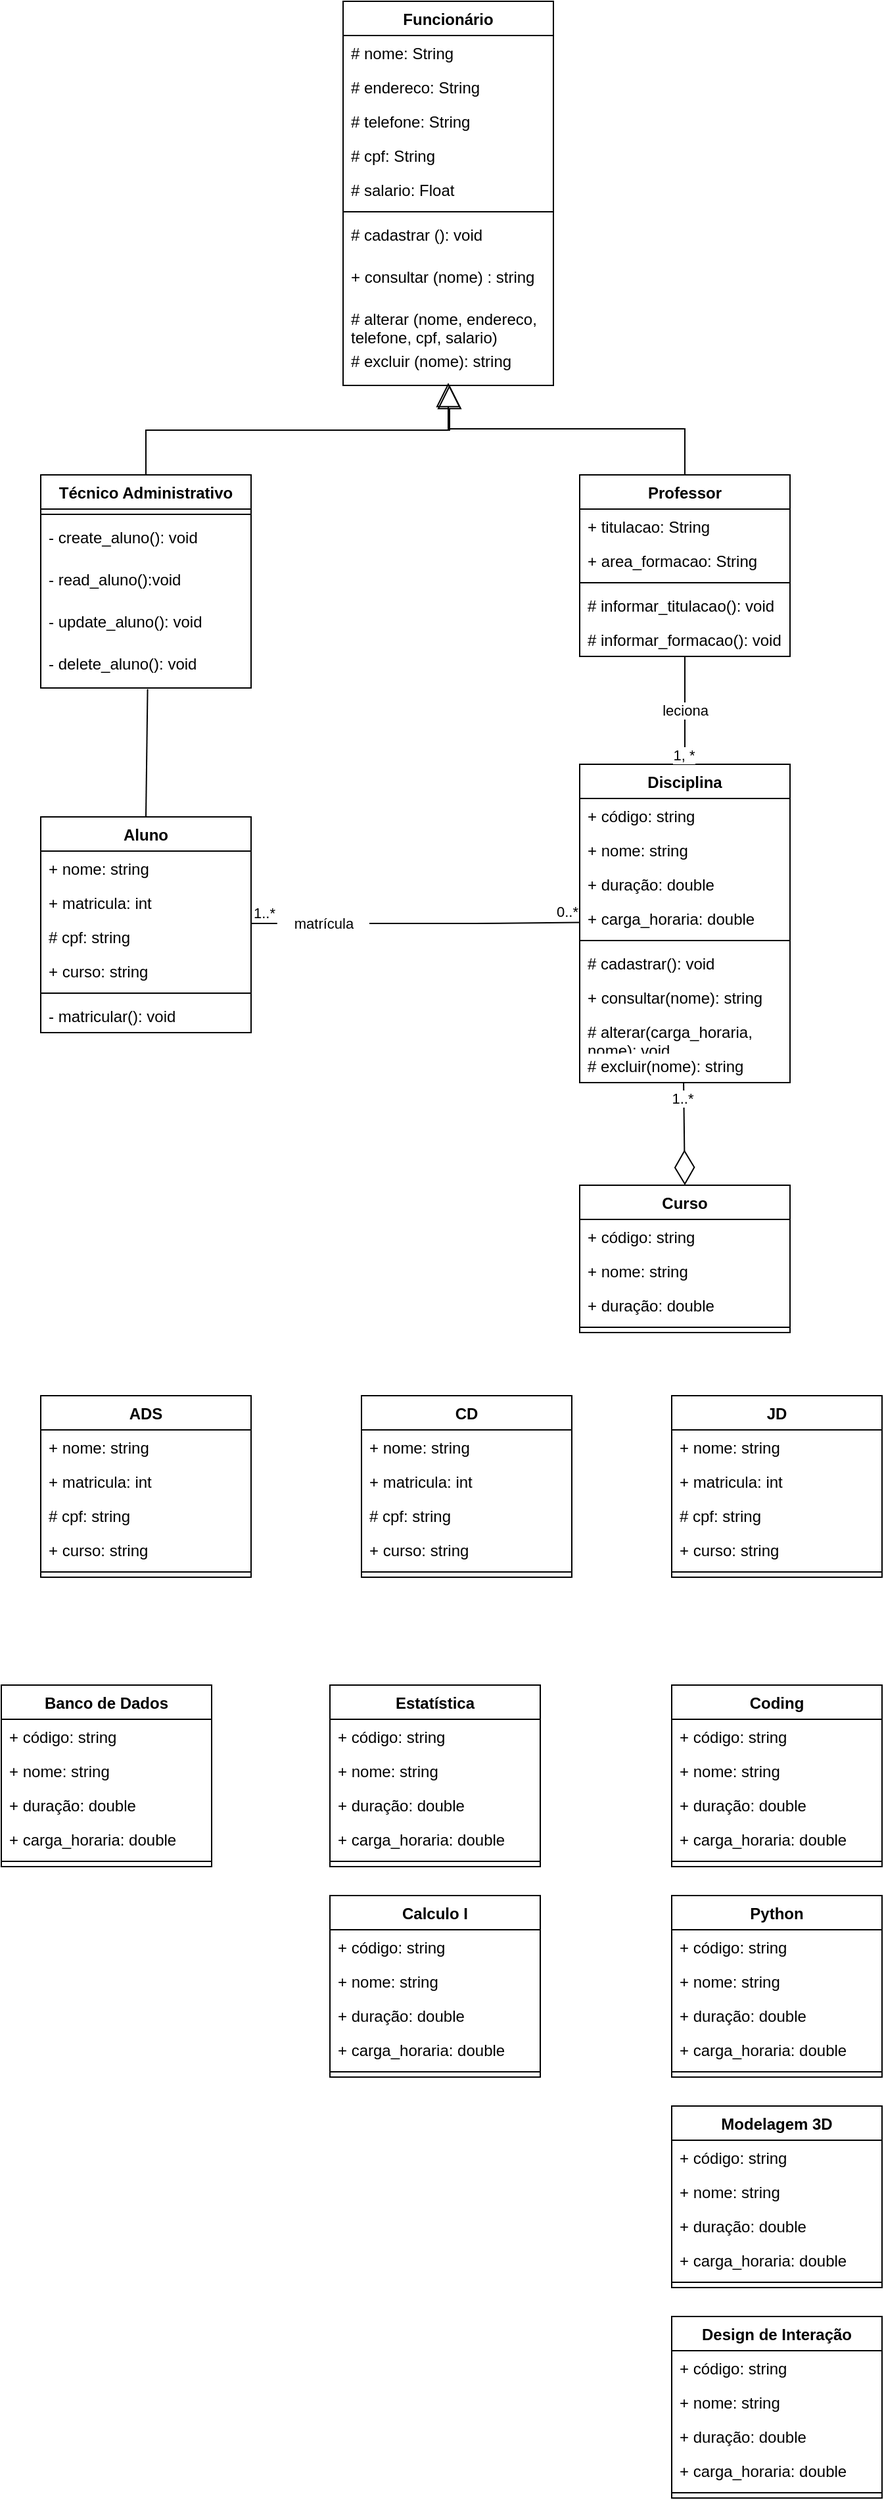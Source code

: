 <mxfile version="20.7.4" type="device"><diagram id="C5RBs43oDa-KdzZeNtuy" name="Page-1"><mxGraphModel dx="1018" dy="553" grid="1" gridSize="10" guides="1" tooltips="1" connect="1" arrows="1" fold="1" page="1" pageScale="1" pageWidth="827" pageHeight="1169" math="0" shadow="0"><root><mxCell id="WIyWlLk6GJQsqaUBKTNV-0"/><mxCell id="WIyWlLk6GJQsqaUBKTNV-1" parent="WIyWlLk6GJQsqaUBKTNV-0"/><mxCell id="USiXtIitKo1ydzeFGayd-0" value="Funcionário&#10;" style="swimlane;fontStyle=1;align=center;verticalAlign=top;childLayout=stackLayout;horizontal=1;startSize=26;horizontalStack=0;resizeParent=1;resizeParentMax=0;resizeLast=0;collapsible=1;marginBottom=0;" parent="WIyWlLk6GJQsqaUBKTNV-1" vertex="1"><mxGeometry x="320" width="160" height="292" as="geometry"><mxRectangle x="330" y="70" width="110" height="30" as="alternateBounds"/></mxGeometry></mxCell><mxCell id="USiXtIitKo1ydzeFGayd-1" value="# nome: String" style="text;strokeColor=none;fillColor=none;align=left;verticalAlign=top;spacingLeft=4;spacingRight=4;overflow=hidden;rotatable=0;points=[[0,0.5],[1,0.5]];portConstraint=eastwest;" parent="USiXtIitKo1ydzeFGayd-0" vertex="1"><mxGeometry y="26" width="160" height="26" as="geometry"/></mxCell><mxCell id="USiXtIitKo1ydzeFGayd-2" value="# endereco: String" style="text;strokeColor=none;fillColor=none;align=left;verticalAlign=top;spacingLeft=4;spacingRight=4;overflow=hidden;rotatable=0;points=[[0,0.5],[1,0.5]];portConstraint=eastwest;" parent="USiXtIitKo1ydzeFGayd-0" vertex="1"><mxGeometry y="52" width="160" height="26" as="geometry"/></mxCell><mxCell id="USiXtIitKo1ydzeFGayd-3" value="# telefone: String" style="text;strokeColor=none;fillColor=none;align=left;verticalAlign=top;spacingLeft=4;spacingRight=4;overflow=hidden;rotatable=0;points=[[0,0.5],[1,0.5]];portConstraint=eastwest;" parent="USiXtIitKo1ydzeFGayd-0" vertex="1"><mxGeometry y="78" width="160" height="26" as="geometry"/></mxCell><mxCell id="USiXtIitKo1ydzeFGayd-4" value="# cpf: String" style="text;strokeColor=none;fillColor=none;align=left;verticalAlign=top;spacingLeft=4;spacingRight=4;overflow=hidden;rotatable=0;points=[[0,0.5],[1,0.5]];portConstraint=eastwest;" parent="USiXtIitKo1ydzeFGayd-0" vertex="1"><mxGeometry y="104" width="160" height="26" as="geometry"/></mxCell><mxCell id="USiXtIitKo1ydzeFGayd-5" value="# salario: Float" style="text;strokeColor=none;fillColor=none;align=left;verticalAlign=top;spacingLeft=4;spacingRight=4;overflow=hidden;rotatable=0;points=[[0,0.5],[1,0.5]];portConstraint=eastwest;" parent="USiXtIitKo1ydzeFGayd-0" vertex="1"><mxGeometry y="130" width="160" height="26" as="geometry"/></mxCell><mxCell id="USiXtIitKo1ydzeFGayd-6" value="" style="line;strokeWidth=1;fillColor=none;align=left;verticalAlign=middle;spacingTop=-1;spacingLeft=3;spacingRight=3;rotatable=0;labelPosition=right;points=[];portConstraint=eastwest;strokeColor=inherit;" parent="USiXtIitKo1ydzeFGayd-0" vertex="1"><mxGeometry y="156" width="160" height="8" as="geometry"/></mxCell><mxCell id="USiXtIitKo1ydzeFGayd-7" value="# cadastrar (): void" style="text;strokeColor=none;fillColor=none;align=left;verticalAlign=top;spacingLeft=4;spacingRight=4;overflow=hidden;rotatable=0;points=[[0,0.5],[1,0.5]];portConstraint=eastwest;" parent="USiXtIitKo1ydzeFGayd-0" vertex="1"><mxGeometry y="164" width="160" height="32" as="geometry"/></mxCell><mxCell id="MKlyk7NX3FUbt7fqFQiV-0" value="+ consultar (nome) : string" style="text;strokeColor=none;fillColor=none;align=left;verticalAlign=top;spacingLeft=4;spacingRight=4;overflow=hidden;rotatable=0;points=[[0,0.5],[1,0.5]];portConstraint=eastwest;" vertex="1" parent="USiXtIitKo1ydzeFGayd-0"><mxGeometry y="196" width="160" height="32" as="geometry"/></mxCell><mxCell id="MKlyk7NX3FUbt7fqFQiV-1" value="# alterar (nome, endereco, &#10;telefone, cpf, salario)" style="text;strokeColor=none;fillColor=none;align=left;verticalAlign=top;spacingLeft=4;spacingRight=4;overflow=hidden;rotatable=0;points=[[0,0.5],[1,0.5]];portConstraint=eastwest;" vertex="1" parent="USiXtIitKo1ydzeFGayd-0"><mxGeometry y="228" width="160" height="32" as="geometry"/></mxCell><mxCell id="USiXtIitKo1ydzeFGayd-8" value="# excluir (nome): string" style="text;strokeColor=none;fillColor=none;align=left;verticalAlign=top;spacingLeft=4;spacingRight=4;overflow=hidden;rotatable=0;points=[[0,0.5],[1,0.5]];portConstraint=eastwest;" parent="USiXtIitKo1ydzeFGayd-0" vertex="1"><mxGeometry y="260" width="160" height="32" as="geometry"/></mxCell><mxCell id="USiXtIitKo1ydzeFGayd-15" value="Curso" style="swimlane;fontStyle=1;align=center;verticalAlign=top;childLayout=stackLayout;horizontal=1;startSize=26;horizontalStack=0;resizeParent=1;resizeParentMax=0;resizeLast=0;collapsible=1;marginBottom=0;" parent="WIyWlLk6GJQsqaUBKTNV-1" vertex="1"><mxGeometry x="500" y="900" width="160" height="112" as="geometry"/></mxCell><mxCell id="USiXtIitKo1ydzeFGayd-16" value="+ código: string" style="text;strokeColor=none;fillColor=none;align=left;verticalAlign=top;spacingLeft=4;spacingRight=4;overflow=hidden;rotatable=0;points=[[0,0.5],[1,0.5]];portConstraint=eastwest;" parent="USiXtIitKo1ydzeFGayd-15" vertex="1"><mxGeometry y="26" width="160" height="26" as="geometry"/></mxCell><mxCell id="USiXtIitKo1ydzeFGayd-17" value="+ nome: string" style="text;strokeColor=none;fillColor=none;align=left;verticalAlign=top;spacingLeft=4;spacingRight=4;overflow=hidden;rotatable=0;points=[[0,0.5],[1,0.5]];portConstraint=eastwest;" parent="USiXtIitKo1ydzeFGayd-15" vertex="1"><mxGeometry y="52" width="160" height="26" as="geometry"/></mxCell><mxCell id="USiXtIitKo1ydzeFGayd-18" value="+ duração: double" style="text;strokeColor=none;fillColor=none;align=left;verticalAlign=top;spacingLeft=4;spacingRight=4;overflow=hidden;rotatable=0;points=[[0,0.5],[1,0.5]];portConstraint=eastwest;" parent="USiXtIitKo1ydzeFGayd-15" vertex="1"><mxGeometry y="78" width="160" height="26" as="geometry"/></mxCell><mxCell id="USiXtIitKo1ydzeFGayd-19" value="" style="line;strokeWidth=1;fillColor=none;align=left;verticalAlign=middle;spacingTop=-1;spacingLeft=3;spacingRight=3;rotatable=0;labelPosition=right;points=[];portConstraint=eastwest;strokeColor=inherit;" parent="USiXtIitKo1ydzeFGayd-15" vertex="1"><mxGeometry y="104" width="160" height="8" as="geometry"/></mxCell><mxCell id="USiXtIitKo1ydzeFGayd-20" value="Disciplina" style="swimlane;fontStyle=1;align=center;verticalAlign=top;childLayout=stackLayout;horizontal=1;startSize=26;horizontalStack=0;resizeParent=1;resizeParentMax=0;resizeLast=0;collapsible=1;marginBottom=0;" parent="WIyWlLk6GJQsqaUBKTNV-1" vertex="1"><mxGeometry x="500" y="580" width="160" height="242" as="geometry"/></mxCell><mxCell id="USiXtIitKo1ydzeFGayd-21" value="+ código: string" style="text;strokeColor=none;fillColor=none;align=left;verticalAlign=top;spacingLeft=4;spacingRight=4;overflow=hidden;rotatable=0;points=[[0,0.5],[1,0.5]];portConstraint=eastwest;" parent="USiXtIitKo1ydzeFGayd-20" vertex="1"><mxGeometry y="26" width="160" height="26" as="geometry"/></mxCell><mxCell id="USiXtIitKo1ydzeFGayd-22" value="+ nome: string" style="text;strokeColor=none;fillColor=none;align=left;verticalAlign=top;spacingLeft=4;spacingRight=4;overflow=hidden;rotatable=0;points=[[0,0.5],[1,0.5]];portConstraint=eastwest;" parent="USiXtIitKo1ydzeFGayd-20" vertex="1"><mxGeometry y="52" width="160" height="26" as="geometry"/></mxCell><mxCell id="USiXtIitKo1ydzeFGayd-23" value="+ duração: double" style="text;strokeColor=none;fillColor=none;align=left;verticalAlign=top;spacingLeft=4;spacingRight=4;overflow=hidden;rotatable=0;points=[[0,0.5],[1,0.5]];portConstraint=eastwest;" parent="USiXtIitKo1ydzeFGayd-20" vertex="1"><mxGeometry y="78" width="160" height="26" as="geometry"/></mxCell><mxCell id="USiXtIitKo1ydzeFGayd-24" value="+ carga_horaria: double" style="text;strokeColor=none;fillColor=none;align=left;verticalAlign=top;spacingLeft=4;spacingRight=4;overflow=hidden;rotatable=0;points=[[0,0.5],[1,0.5]];portConstraint=eastwest;" parent="USiXtIitKo1ydzeFGayd-20" vertex="1"><mxGeometry y="104" width="160" height="26" as="geometry"/></mxCell><mxCell id="USiXtIitKo1ydzeFGayd-25" value="" style="line;strokeWidth=1;fillColor=none;align=left;verticalAlign=middle;spacingTop=-1;spacingLeft=3;spacingRight=3;rotatable=0;labelPosition=right;points=[];portConstraint=eastwest;strokeColor=inherit;" parent="USiXtIitKo1ydzeFGayd-20" vertex="1"><mxGeometry y="130" width="160" height="8" as="geometry"/></mxCell><mxCell id="MKlyk7NX3FUbt7fqFQiV-5" value="# cadastrar(): void" style="text;strokeColor=none;fillColor=none;align=left;verticalAlign=top;spacingLeft=4;spacingRight=4;overflow=hidden;rotatable=0;points=[[0,0.5],[1,0.5]];portConstraint=eastwest;" vertex="1" parent="USiXtIitKo1ydzeFGayd-20"><mxGeometry y="138" width="160" height="26" as="geometry"/></mxCell><mxCell id="MKlyk7NX3FUbt7fqFQiV-6" value="+ consultar(nome): string" style="text;strokeColor=none;fillColor=none;align=left;verticalAlign=top;spacingLeft=4;spacingRight=4;overflow=hidden;rotatable=0;points=[[0,0.5],[1,0.5]];portConstraint=eastwest;" vertex="1" parent="USiXtIitKo1ydzeFGayd-20"><mxGeometry y="164" width="160" height="26" as="geometry"/></mxCell><mxCell id="MKlyk7NX3FUbt7fqFQiV-7" value="# alterar(carga_horaria, &#10;nome): void" style="text;strokeColor=none;fillColor=none;align=left;verticalAlign=top;spacingLeft=4;spacingRight=4;overflow=hidden;rotatable=0;points=[[0,0.5],[1,0.5]];portConstraint=eastwest;" vertex="1" parent="USiXtIitKo1ydzeFGayd-20"><mxGeometry y="190" width="160" height="26" as="geometry"/></mxCell><mxCell id="MKlyk7NX3FUbt7fqFQiV-4" value="# excluir(nome): string" style="text;strokeColor=none;fillColor=none;align=left;verticalAlign=top;spacingLeft=4;spacingRight=4;overflow=hidden;rotatable=0;points=[[0,0.5],[1,0.5]];portConstraint=eastwest;" vertex="1" parent="USiXtIitKo1ydzeFGayd-20"><mxGeometry y="216" width="160" height="26" as="geometry"/></mxCell><mxCell id="yz4Mkfd7ysu8Cjmk4n05-49" value="leciona" style="edgeStyle=orthogonalEdgeStyle;rounded=0;orthogonalLoop=1;jettySize=auto;html=1;startArrow=none;startFill=0;endArrow=none;endFill=0;" parent="WIyWlLk6GJQsqaUBKTNV-1" source="USiXtIitKo1ydzeFGayd-28" target="USiXtIitKo1ydzeFGayd-20" edge="1"><mxGeometry relative="1" as="geometry"/></mxCell><mxCell id="yz4Mkfd7ysu8Cjmk4n05-51" value="1, *" style="edgeLabel;html=1;align=center;verticalAlign=middle;resizable=0;points=[];" parent="yz4Mkfd7ysu8Cjmk4n05-49" vertex="1" connectable="0"><mxGeometry x="0.833" y="-1" relative="1" as="geometry"><mxPoint as="offset"/></mxGeometry></mxCell><mxCell id="USiXtIitKo1ydzeFGayd-28" value="Professor&#10;" style="swimlane;fontStyle=1;align=center;verticalAlign=top;childLayout=stackLayout;horizontal=1;startSize=26;horizontalStack=0;resizeParent=1;resizeParentMax=0;resizeLast=0;collapsible=1;marginBottom=0;" parent="WIyWlLk6GJQsqaUBKTNV-1" vertex="1"><mxGeometry x="500" y="360" width="160" height="138" as="geometry"><mxRectangle x="190" y="340" width="100" height="30" as="alternateBounds"/></mxGeometry></mxCell><mxCell id="USiXtIitKo1ydzeFGayd-29" value="+ titulacao: String" style="text;strokeColor=none;fillColor=none;align=left;verticalAlign=top;spacingLeft=4;spacingRight=4;overflow=hidden;rotatable=0;points=[[0,0.5],[1,0.5]];portConstraint=eastwest;" parent="USiXtIitKo1ydzeFGayd-28" vertex="1"><mxGeometry y="26" width="160" height="26" as="geometry"/></mxCell><mxCell id="USiXtIitKo1ydzeFGayd-30" value="+ area_formacao: String" style="text;strokeColor=none;fillColor=none;align=left;verticalAlign=top;spacingLeft=4;spacingRight=4;overflow=hidden;rotatable=0;points=[[0,0.5],[1,0.5]];portConstraint=eastwest;" parent="USiXtIitKo1ydzeFGayd-28" vertex="1"><mxGeometry y="52" width="160" height="26" as="geometry"/></mxCell><mxCell id="USiXtIitKo1ydzeFGayd-31" value="" style="line;strokeWidth=1;fillColor=none;align=left;verticalAlign=middle;spacingTop=-1;spacingLeft=3;spacingRight=3;rotatable=0;labelPosition=right;points=[];portConstraint=eastwest;strokeColor=inherit;" parent="USiXtIitKo1ydzeFGayd-28" vertex="1"><mxGeometry y="78" width="160" height="8" as="geometry"/></mxCell><mxCell id="USiXtIitKo1ydzeFGayd-32" value="# informar_titulacao(): void" style="text;strokeColor=none;fillColor=none;align=left;verticalAlign=top;spacingLeft=4;spacingRight=4;overflow=hidden;rotatable=0;points=[[0,0.5],[1,0.5]];portConstraint=eastwest;" parent="USiXtIitKo1ydzeFGayd-28" vertex="1"><mxGeometry y="86" width="160" height="26" as="geometry"/></mxCell><mxCell id="USiXtIitKo1ydzeFGayd-33" value="# informar_formacao(): void" style="text;strokeColor=none;fillColor=none;align=left;verticalAlign=top;spacingLeft=4;spacingRight=4;overflow=hidden;rotatable=0;points=[[0,0.5],[1,0.5]];portConstraint=eastwest;" parent="USiXtIitKo1ydzeFGayd-28" vertex="1"><mxGeometry y="112" width="160" height="26" as="geometry"/></mxCell><mxCell id="USiXtIitKo1ydzeFGayd-34" value="Técnico Administrativo" style="swimlane;fontStyle=1;align=center;verticalAlign=top;childLayout=stackLayout;horizontal=1;startSize=26;horizontalStack=0;resizeParent=1;resizeParentMax=0;resizeLast=0;collapsible=1;marginBottom=0;" parent="WIyWlLk6GJQsqaUBKTNV-1" vertex="1"><mxGeometry x="90" y="360" width="160" height="162" as="geometry"><mxRectangle x="470" y="340" width="170" height="30" as="alternateBounds"/></mxGeometry></mxCell><mxCell id="USiXtIitKo1ydzeFGayd-35" value="" style="line;strokeWidth=1;fillColor=none;align=left;verticalAlign=middle;spacingTop=-1;spacingLeft=3;spacingRight=3;rotatable=0;labelPosition=right;points=[];portConstraint=eastwest;strokeColor=inherit;" parent="USiXtIitKo1ydzeFGayd-34" vertex="1"><mxGeometry y="26" width="160" height="8" as="geometry"/></mxCell><mxCell id="USiXtIitKo1ydzeFGayd-36" value="- create_aluno(): void" style="text;strokeColor=none;fillColor=none;align=left;verticalAlign=top;spacingLeft=4;spacingRight=4;overflow=hidden;rotatable=0;points=[[0,0.5],[1,0.5]];portConstraint=eastwest;" parent="USiXtIitKo1ydzeFGayd-34" vertex="1"><mxGeometry y="34" width="160" height="32" as="geometry"/></mxCell><mxCell id="MKlyk7NX3FUbt7fqFQiV-2" value="- read_aluno():void" style="text;strokeColor=none;fillColor=none;align=left;verticalAlign=top;spacingLeft=4;spacingRight=4;overflow=hidden;rotatable=0;points=[[0,0.5],[1,0.5]];portConstraint=eastwest;" vertex="1" parent="USiXtIitKo1ydzeFGayd-34"><mxGeometry y="66" width="160" height="32" as="geometry"/></mxCell><mxCell id="MKlyk7NX3FUbt7fqFQiV-3" value="- update_aluno(): void" style="text;strokeColor=none;fillColor=none;align=left;verticalAlign=top;spacingLeft=4;spacingRight=4;overflow=hidden;rotatable=0;points=[[0,0.5],[1,0.5]];portConstraint=eastwest;" vertex="1" parent="USiXtIitKo1ydzeFGayd-34"><mxGeometry y="98" width="160" height="32" as="geometry"/></mxCell><mxCell id="USiXtIitKo1ydzeFGayd-37" value="- delete_aluno(): void" style="text;strokeColor=none;fillColor=none;align=left;verticalAlign=top;spacingLeft=4;spacingRight=4;overflow=hidden;rotatable=0;points=[[0,0.5],[1,0.5]];portConstraint=eastwest;" parent="USiXtIitKo1ydzeFGayd-34" vertex="1"><mxGeometry y="130" width="160" height="32" as="geometry"/></mxCell><mxCell id="yz4Mkfd7ysu8Cjmk4n05-7" value="Aluno" style="swimlane;fontStyle=1;align=center;verticalAlign=top;childLayout=stackLayout;horizontal=1;startSize=26;horizontalStack=0;resizeParent=1;resizeParentMax=0;resizeLast=0;collapsible=1;marginBottom=0;" parent="WIyWlLk6GJQsqaUBKTNV-1" vertex="1"><mxGeometry x="90" y="620" width="160" height="164" as="geometry"/></mxCell><mxCell id="yz4Mkfd7ysu8Cjmk4n05-8" value="+ nome: string" style="text;strokeColor=none;fillColor=none;align=left;verticalAlign=top;spacingLeft=4;spacingRight=4;overflow=hidden;rotatable=0;points=[[0,0.5],[1,0.5]];portConstraint=eastwest;" parent="yz4Mkfd7ysu8Cjmk4n05-7" vertex="1"><mxGeometry y="26" width="160" height="26" as="geometry"/></mxCell><mxCell id="yz4Mkfd7ysu8Cjmk4n05-10" value="+ matricula: int " style="text;strokeColor=none;fillColor=none;align=left;verticalAlign=top;spacingLeft=4;spacingRight=4;overflow=hidden;rotatable=0;points=[[0,0.5],[1,0.5]];portConstraint=eastwest;" parent="yz4Mkfd7ysu8Cjmk4n05-7" vertex="1"><mxGeometry y="52" width="160" height="26" as="geometry"/></mxCell><mxCell id="yz4Mkfd7ysu8Cjmk4n05-12" value="# cpf: string" style="text;strokeColor=none;fillColor=none;align=left;verticalAlign=top;spacingLeft=4;spacingRight=4;overflow=hidden;rotatable=0;points=[[0,0.5],[1,0.5]];portConstraint=eastwest;" parent="yz4Mkfd7ysu8Cjmk4n05-7" vertex="1"><mxGeometry y="78" width="160" height="26" as="geometry"/></mxCell><mxCell id="yz4Mkfd7ysu8Cjmk4n05-13" value="+ curso: string" style="text;strokeColor=none;fillColor=none;align=left;verticalAlign=top;spacingLeft=4;spacingRight=4;overflow=hidden;rotatable=0;points=[[0,0.5],[1,0.5]];portConstraint=eastwest;" parent="yz4Mkfd7ysu8Cjmk4n05-7" vertex="1"><mxGeometry y="104" width="160" height="26" as="geometry"/></mxCell><mxCell id="yz4Mkfd7ysu8Cjmk4n05-11" value="" style="line;strokeWidth=1;fillColor=none;align=left;verticalAlign=middle;spacingTop=-1;spacingLeft=3;spacingRight=3;rotatable=0;labelPosition=right;points=[];portConstraint=eastwest;strokeColor=inherit;" parent="yz4Mkfd7ysu8Cjmk4n05-7" vertex="1"><mxGeometry y="130" width="160" height="8" as="geometry"/></mxCell><mxCell id="MKlyk7NX3FUbt7fqFQiV-8" value="- matricular(): void" style="text;strokeColor=none;fillColor=none;align=left;verticalAlign=top;spacingLeft=4;spacingRight=4;overflow=hidden;rotatable=0;points=[[0,0.5],[1,0.5]];portConstraint=eastwest;" vertex="1" parent="yz4Mkfd7ysu8Cjmk4n05-7"><mxGeometry y="138" width="160" height="26" as="geometry"/></mxCell><mxCell id="WkrBJlCUs-02MHL4dQuY-0" value="ADS" style="swimlane;fontStyle=1;align=center;verticalAlign=top;childLayout=stackLayout;horizontal=1;startSize=26;horizontalStack=0;resizeParent=1;resizeParentMax=0;resizeLast=0;collapsible=1;marginBottom=0;" parent="WIyWlLk6GJQsqaUBKTNV-1" vertex="1"><mxGeometry x="90" y="1060" width="160" height="138" as="geometry"/></mxCell><mxCell id="WkrBJlCUs-02MHL4dQuY-1" value="+ nome: string" style="text;strokeColor=none;fillColor=none;align=left;verticalAlign=top;spacingLeft=4;spacingRight=4;overflow=hidden;rotatable=0;points=[[0,0.5],[1,0.5]];portConstraint=eastwest;" parent="WkrBJlCUs-02MHL4dQuY-0" vertex="1"><mxGeometry y="26" width="160" height="26" as="geometry"/></mxCell><mxCell id="WkrBJlCUs-02MHL4dQuY-2" value="+ matricula: int " style="text;strokeColor=none;fillColor=none;align=left;verticalAlign=top;spacingLeft=4;spacingRight=4;overflow=hidden;rotatable=0;points=[[0,0.5],[1,0.5]];portConstraint=eastwest;" parent="WkrBJlCUs-02MHL4dQuY-0" vertex="1"><mxGeometry y="52" width="160" height="26" as="geometry"/></mxCell><mxCell id="WkrBJlCUs-02MHL4dQuY-3" value="# cpf: string" style="text;strokeColor=none;fillColor=none;align=left;verticalAlign=top;spacingLeft=4;spacingRight=4;overflow=hidden;rotatable=0;points=[[0,0.5],[1,0.5]];portConstraint=eastwest;" parent="WkrBJlCUs-02MHL4dQuY-0" vertex="1"><mxGeometry y="78" width="160" height="26" as="geometry"/></mxCell><mxCell id="WkrBJlCUs-02MHL4dQuY-4" value="+ curso: string" style="text;strokeColor=none;fillColor=none;align=left;verticalAlign=top;spacingLeft=4;spacingRight=4;overflow=hidden;rotatable=0;points=[[0,0.5],[1,0.5]];portConstraint=eastwest;" parent="WkrBJlCUs-02MHL4dQuY-0" vertex="1"><mxGeometry y="104" width="160" height="26" as="geometry"/></mxCell><mxCell id="WkrBJlCUs-02MHL4dQuY-5" value="" style="line;strokeWidth=1;fillColor=none;align=left;verticalAlign=middle;spacingTop=-1;spacingLeft=3;spacingRight=3;rotatable=0;labelPosition=right;points=[];portConstraint=eastwest;strokeColor=inherit;" parent="WkrBJlCUs-02MHL4dQuY-0" vertex="1"><mxGeometry y="130" width="160" height="8" as="geometry"/></mxCell><mxCell id="WkrBJlCUs-02MHL4dQuY-6" value="CD" style="swimlane;fontStyle=1;align=center;verticalAlign=top;childLayout=stackLayout;horizontal=1;startSize=26;horizontalStack=0;resizeParent=1;resizeParentMax=0;resizeLast=0;collapsible=1;marginBottom=0;" parent="WIyWlLk6GJQsqaUBKTNV-1" vertex="1"><mxGeometry x="334" y="1060" width="160" height="138" as="geometry"/></mxCell><mxCell id="WkrBJlCUs-02MHL4dQuY-7" value="+ nome: string" style="text;strokeColor=none;fillColor=none;align=left;verticalAlign=top;spacingLeft=4;spacingRight=4;overflow=hidden;rotatable=0;points=[[0,0.5],[1,0.5]];portConstraint=eastwest;" parent="WkrBJlCUs-02MHL4dQuY-6" vertex="1"><mxGeometry y="26" width="160" height="26" as="geometry"/></mxCell><mxCell id="WkrBJlCUs-02MHL4dQuY-8" value="+ matricula: int " style="text;strokeColor=none;fillColor=none;align=left;verticalAlign=top;spacingLeft=4;spacingRight=4;overflow=hidden;rotatable=0;points=[[0,0.5],[1,0.5]];portConstraint=eastwest;" parent="WkrBJlCUs-02MHL4dQuY-6" vertex="1"><mxGeometry y="52" width="160" height="26" as="geometry"/></mxCell><mxCell id="WkrBJlCUs-02MHL4dQuY-9" value="# cpf: string" style="text;strokeColor=none;fillColor=none;align=left;verticalAlign=top;spacingLeft=4;spacingRight=4;overflow=hidden;rotatable=0;points=[[0,0.5],[1,0.5]];portConstraint=eastwest;" parent="WkrBJlCUs-02MHL4dQuY-6" vertex="1"><mxGeometry y="78" width="160" height="26" as="geometry"/></mxCell><mxCell id="WkrBJlCUs-02MHL4dQuY-10" value="+ curso: string" style="text;strokeColor=none;fillColor=none;align=left;verticalAlign=top;spacingLeft=4;spacingRight=4;overflow=hidden;rotatable=0;points=[[0,0.5],[1,0.5]];portConstraint=eastwest;" parent="WkrBJlCUs-02MHL4dQuY-6" vertex="1"><mxGeometry y="104" width="160" height="26" as="geometry"/></mxCell><mxCell id="WkrBJlCUs-02MHL4dQuY-11" value="" style="line;strokeWidth=1;fillColor=none;align=left;verticalAlign=middle;spacingTop=-1;spacingLeft=3;spacingRight=3;rotatable=0;labelPosition=right;points=[];portConstraint=eastwest;strokeColor=inherit;" parent="WkrBJlCUs-02MHL4dQuY-6" vertex="1"><mxGeometry y="130" width="160" height="8" as="geometry"/></mxCell><mxCell id="WkrBJlCUs-02MHL4dQuY-12" value="JD" style="swimlane;fontStyle=1;align=center;verticalAlign=top;childLayout=stackLayout;horizontal=1;startSize=26;horizontalStack=0;resizeParent=1;resizeParentMax=0;resizeLast=0;collapsible=1;marginBottom=0;" parent="WIyWlLk6GJQsqaUBKTNV-1" vertex="1"><mxGeometry x="570" y="1060" width="160" height="138" as="geometry"/></mxCell><mxCell id="WkrBJlCUs-02MHL4dQuY-13" value="+ nome: string" style="text;strokeColor=none;fillColor=none;align=left;verticalAlign=top;spacingLeft=4;spacingRight=4;overflow=hidden;rotatable=0;points=[[0,0.5],[1,0.5]];portConstraint=eastwest;" parent="WkrBJlCUs-02MHL4dQuY-12" vertex="1"><mxGeometry y="26" width="160" height="26" as="geometry"/></mxCell><mxCell id="WkrBJlCUs-02MHL4dQuY-14" value="+ matricula: int " style="text;strokeColor=none;fillColor=none;align=left;verticalAlign=top;spacingLeft=4;spacingRight=4;overflow=hidden;rotatable=0;points=[[0,0.5],[1,0.5]];portConstraint=eastwest;" parent="WkrBJlCUs-02MHL4dQuY-12" vertex="1"><mxGeometry y="52" width="160" height="26" as="geometry"/></mxCell><mxCell id="WkrBJlCUs-02MHL4dQuY-15" value="# cpf: string" style="text;strokeColor=none;fillColor=none;align=left;verticalAlign=top;spacingLeft=4;spacingRight=4;overflow=hidden;rotatable=0;points=[[0,0.5],[1,0.5]];portConstraint=eastwest;" parent="WkrBJlCUs-02MHL4dQuY-12" vertex="1"><mxGeometry y="78" width="160" height="26" as="geometry"/></mxCell><mxCell id="WkrBJlCUs-02MHL4dQuY-16" value="+ curso: string" style="text;strokeColor=none;fillColor=none;align=left;verticalAlign=top;spacingLeft=4;spacingRight=4;overflow=hidden;rotatable=0;points=[[0,0.5],[1,0.5]];portConstraint=eastwest;" parent="WkrBJlCUs-02MHL4dQuY-12" vertex="1"><mxGeometry y="104" width="160" height="26" as="geometry"/></mxCell><mxCell id="WkrBJlCUs-02MHL4dQuY-17" value="" style="line;strokeWidth=1;fillColor=none;align=left;verticalAlign=middle;spacingTop=-1;spacingLeft=3;spacingRight=3;rotatable=0;labelPosition=right;points=[];portConstraint=eastwest;strokeColor=inherit;" parent="WkrBJlCUs-02MHL4dQuY-12" vertex="1"><mxGeometry y="130" width="160" height="8" as="geometry"/></mxCell><mxCell id="WkrBJlCUs-02MHL4dQuY-18" value="Banco de Dados&#10;" style="swimlane;fontStyle=1;align=center;verticalAlign=top;childLayout=stackLayout;horizontal=1;startSize=26;horizontalStack=0;resizeParent=1;resizeParentMax=0;resizeLast=0;collapsible=1;marginBottom=0;" parent="WIyWlLk6GJQsqaUBKTNV-1" vertex="1"><mxGeometry x="60" y="1280" width="160" height="138" as="geometry"/></mxCell><mxCell id="WkrBJlCUs-02MHL4dQuY-19" value="+ código: string" style="text;strokeColor=none;fillColor=none;align=left;verticalAlign=top;spacingLeft=4;spacingRight=4;overflow=hidden;rotatable=0;points=[[0,0.5],[1,0.5]];portConstraint=eastwest;" parent="WkrBJlCUs-02MHL4dQuY-18" vertex="1"><mxGeometry y="26" width="160" height="26" as="geometry"/></mxCell><mxCell id="WkrBJlCUs-02MHL4dQuY-20" value="+ nome: string" style="text;strokeColor=none;fillColor=none;align=left;verticalAlign=top;spacingLeft=4;spacingRight=4;overflow=hidden;rotatable=0;points=[[0,0.5],[1,0.5]];portConstraint=eastwest;" parent="WkrBJlCUs-02MHL4dQuY-18" vertex="1"><mxGeometry y="52" width="160" height="26" as="geometry"/></mxCell><mxCell id="WkrBJlCUs-02MHL4dQuY-21" value="+ duração: double" style="text;strokeColor=none;fillColor=none;align=left;verticalAlign=top;spacingLeft=4;spacingRight=4;overflow=hidden;rotatable=0;points=[[0,0.5],[1,0.5]];portConstraint=eastwest;" parent="WkrBJlCUs-02MHL4dQuY-18" vertex="1"><mxGeometry y="78" width="160" height="26" as="geometry"/></mxCell><mxCell id="WkrBJlCUs-02MHL4dQuY-22" value="+ carga_horaria: double" style="text;strokeColor=none;fillColor=none;align=left;verticalAlign=top;spacingLeft=4;spacingRight=4;overflow=hidden;rotatable=0;points=[[0,0.5],[1,0.5]];portConstraint=eastwest;" parent="WkrBJlCUs-02MHL4dQuY-18" vertex="1"><mxGeometry y="104" width="160" height="26" as="geometry"/></mxCell><mxCell id="WkrBJlCUs-02MHL4dQuY-23" value="" style="line;strokeWidth=1;fillColor=none;align=left;verticalAlign=middle;spacingTop=-1;spacingLeft=3;spacingRight=3;rotatable=0;labelPosition=right;points=[];portConstraint=eastwest;strokeColor=inherit;" parent="WkrBJlCUs-02MHL4dQuY-18" vertex="1"><mxGeometry y="130" width="160" height="8" as="geometry"/></mxCell><mxCell id="WkrBJlCUs-02MHL4dQuY-25" value="Coding" style="swimlane;fontStyle=1;align=center;verticalAlign=top;childLayout=stackLayout;horizontal=1;startSize=26;horizontalStack=0;resizeParent=1;resizeParentMax=0;resizeLast=0;collapsible=1;marginBottom=0;" parent="WIyWlLk6GJQsqaUBKTNV-1" vertex="1"><mxGeometry x="570" y="1280" width="160" height="138" as="geometry"/></mxCell><mxCell id="WkrBJlCUs-02MHL4dQuY-26" value="+ código: string" style="text;strokeColor=none;fillColor=none;align=left;verticalAlign=top;spacingLeft=4;spacingRight=4;overflow=hidden;rotatable=0;points=[[0,0.5],[1,0.5]];portConstraint=eastwest;" parent="WkrBJlCUs-02MHL4dQuY-25" vertex="1"><mxGeometry y="26" width="160" height="26" as="geometry"/></mxCell><mxCell id="WkrBJlCUs-02MHL4dQuY-27" value="+ nome: string" style="text;strokeColor=none;fillColor=none;align=left;verticalAlign=top;spacingLeft=4;spacingRight=4;overflow=hidden;rotatable=0;points=[[0,0.5],[1,0.5]];portConstraint=eastwest;" parent="WkrBJlCUs-02MHL4dQuY-25" vertex="1"><mxGeometry y="52" width="160" height="26" as="geometry"/></mxCell><mxCell id="WkrBJlCUs-02MHL4dQuY-28" value="+ duração: double" style="text;strokeColor=none;fillColor=none;align=left;verticalAlign=top;spacingLeft=4;spacingRight=4;overflow=hidden;rotatable=0;points=[[0,0.5],[1,0.5]];portConstraint=eastwest;" parent="WkrBJlCUs-02MHL4dQuY-25" vertex="1"><mxGeometry y="78" width="160" height="26" as="geometry"/></mxCell><mxCell id="WkrBJlCUs-02MHL4dQuY-29" value="+ carga_horaria: double" style="text;strokeColor=none;fillColor=none;align=left;verticalAlign=top;spacingLeft=4;spacingRight=4;overflow=hidden;rotatable=0;points=[[0,0.5],[1,0.5]];portConstraint=eastwest;" parent="WkrBJlCUs-02MHL4dQuY-25" vertex="1"><mxGeometry y="104" width="160" height="26" as="geometry"/></mxCell><mxCell id="WkrBJlCUs-02MHL4dQuY-30" value="" style="line;strokeWidth=1;fillColor=none;align=left;verticalAlign=middle;spacingTop=-1;spacingLeft=3;spacingRight=3;rotatable=0;labelPosition=right;points=[];portConstraint=eastwest;strokeColor=inherit;" parent="WkrBJlCUs-02MHL4dQuY-25" vertex="1"><mxGeometry y="130" width="160" height="8" as="geometry"/></mxCell><mxCell id="WkrBJlCUs-02MHL4dQuY-32" value="Estatística" style="swimlane;fontStyle=1;align=center;verticalAlign=top;childLayout=stackLayout;horizontal=1;startSize=26;horizontalStack=0;resizeParent=1;resizeParentMax=0;resizeLast=0;collapsible=1;marginBottom=0;" parent="WIyWlLk6GJQsqaUBKTNV-1" vertex="1"><mxGeometry x="310" y="1280" width="160" height="138" as="geometry"/></mxCell><mxCell id="WkrBJlCUs-02MHL4dQuY-33" value="+ código: string" style="text;strokeColor=none;fillColor=none;align=left;verticalAlign=top;spacingLeft=4;spacingRight=4;overflow=hidden;rotatable=0;points=[[0,0.5],[1,0.5]];portConstraint=eastwest;" parent="WkrBJlCUs-02MHL4dQuY-32" vertex="1"><mxGeometry y="26" width="160" height="26" as="geometry"/></mxCell><mxCell id="WkrBJlCUs-02MHL4dQuY-34" value="+ nome: string" style="text;strokeColor=none;fillColor=none;align=left;verticalAlign=top;spacingLeft=4;spacingRight=4;overflow=hidden;rotatable=0;points=[[0,0.5],[1,0.5]];portConstraint=eastwest;" parent="WkrBJlCUs-02MHL4dQuY-32" vertex="1"><mxGeometry y="52" width="160" height="26" as="geometry"/></mxCell><mxCell id="WkrBJlCUs-02MHL4dQuY-35" value="+ duração: double" style="text;strokeColor=none;fillColor=none;align=left;verticalAlign=top;spacingLeft=4;spacingRight=4;overflow=hidden;rotatable=0;points=[[0,0.5],[1,0.5]];portConstraint=eastwest;" parent="WkrBJlCUs-02MHL4dQuY-32" vertex="1"><mxGeometry y="78" width="160" height="26" as="geometry"/></mxCell><mxCell id="WkrBJlCUs-02MHL4dQuY-36" value="+ carga_horaria: double" style="text;strokeColor=none;fillColor=none;align=left;verticalAlign=top;spacingLeft=4;spacingRight=4;overflow=hidden;rotatable=0;points=[[0,0.5],[1,0.5]];portConstraint=eastwest;" parent="WkrBJlCUs-02MHL4dQuY-32" vertex="1"><mxGeometry y="104" width="160" height="26" as="geometry"/></mxCell><mxCell id="WkrBJlCUs-02MHL4dQuY-37" value="" style="line;strokeWidth=1;fillColor=none;align=left;verticalAlign=middle;spacingTop=-1;spacingLeft=3;spacingRight=3;rotatable=0;labelPosition=right;points=[];portConstraint=eastwest;strokeColor=inherit;" parent="WkrBJlCUs-02MHL4dQuY-32" vertex="1"><mxGeometry y="130" width="160" height="8" as="geometry"/></mxCell><mxCell id="WkrBJlCUs-02MHL4dQuY-39" value="Design de Interação" style="swimlane;fontStyle=1;align=center;verticalAlign=top;childLayout=stackLayout;horizontal=1;startSize=26;horizontalStack=0;resizeParent=1;resizeParentMax=0;resizeLast=0;collapsible=1;marginBottom=0;" parent="WIyWlLk6GJQsqaUBKTNV-1" vertex="1"><mxGeometry x="570" y="1760" width="160" height="138" as="geometry"/></mxCell><mxCell id="WkrBJlCUs-02MHL4dQuY-40" value="+ código: string" style="text;strokeColor=none;fillColor=none;align=left;verticalAlign=top;spacingLeft=4;spacingRight=4;overflow=hidden;rotatable=0;points=[[0,0.5],[1,0.5]];portConstraint=eastwest;" parent="WkrBJlCUs-02MHL4dQuY-39" vertex="1"><mxGeometry y="26" width="160" height="26" as="geometry"/></mxCell><mxCell id="WkrBJlCUs-02MHL4dQuY-41" value="+ nome: string" style="text;strokeColor=none;fillColor=none;align=left;verticalAlign=top;spacingLeft=4;spacingRight=4;overflow=hidden;rotatable=0;points=[[0,0.5],[1,0.5]];portConstraint=eastwest;" parent="WkrBJlCUs-02MHL4dQuY-39" vertex="1"><mxGeometry y="52" width="160" height="26" as="geometry"/></mxCell><mxCell id="WkrBJlCUs-02MHL4dQuY-42" value="+ duração: double" style="text;strokeColor=none;fillColor=none;align=left;verticalAlign=top;spacingLeft=4;spacingRight=4;overflow=hidden;rotatable=0;points=[[0,0.5],[1,0.5]];portConstraint=eastwest;" parent="WkrBJlCUs-02MHL4dQuY-39" vertex="1"><mxGeometry y="78" width="160" height="26" as="geometry"/></mxCell><mxCell id="WkrBJlCUs-02MHL4dQuY-43" value="+ carga_horaria: double" style="text;strokeColor=none;fillColor=none;align=left;verticalAlign=top;spacingLeft=4;spacingRight=4;overflow=hidden;rotatable=0;points=[[0,0.5],[1,0.5]];portConstraint=eastwest;" parent="WkrBJlCUs-02MHL4dQuY-39" vertex="1"><mxGeometry y="104" width="160" height="26" as="geometry"/></mxCell><mxCell id="WkrBJlCUs-02MHL4dQuY-44" value="" style="line;strokeWidth=1;fillColor=none;align=left;verticalAlign=middle;spacingTop=-1;spacingLeft=3;spacingRight=3;rotatable=0;labelPosition=right;points=[];portConstraint=eastwest;strokeColor=inherit;" parent="WkrBJlCUs-02MHL4dQuY-39" vertex="1"><mxGeometry y="130" width="160" height="8" as="geometry"/></mxCell><mxCell id="WkrBJlCUs-02MHL4dQuY-46" value="Python" style="swimlane;fontStyle=1;align=center;verticalAlign=top;childLayout=stackLayout;horizontal=1;startSize=26;horizontalStack=0;resizeParent=1;resizeParentMax=0;resizeLast=0;collapsible=1;marginBottom=0;" parent="WIyWlLk6GJQsqaUBKTNV-1" vertex="1"><mxGeometry x="570" y="1440" width="160" height="138" as="geometry"/></mxCell><mxCell id="WkrBJlCUs-02MHL4dQuY-47" value="+ código: string" style="text;strokeColor=none;fillColor=none;align=left;verticalAlign=top;spacingLeft=4;spacingRight=4;overflow=hidden;rotatable=0;points=[[0,0.5],[1,0.5]];portConstraint=eastwest;" parent="WkrBJlCUs-02MHL4dQuY-46" vertex="1"><mxGeometry y="26" width="160" height="26" as="geometry"/></mxCell><mxCell id="WkrBJlCUs-02MHL4dQuY-48" value="+ nome: string" style="text;strokeColor=none;fillColor=none;align=left;verticalAlign=top;spacingLeft=4;spacingRight=4;overflow=hidden;rotatable=0;points=[[0,0.5],[1,0.5]];portConstraint=eastwest;" parent="WkrBJlCUs-02MHL4dQuY-46" vertex="1"><mxGeometry y="52" width="160" height="26" as="geometry"/></mxCell><mxCell id="WkrBJlCUs-02MHL4dQuY-49" value="+ duração: double" style="text;strokeColor=none;fillColor=none;align=left;verticalAlign=top;spacingLeft=4;spacingRight=4;overflow=hidden;rotatable=0;points=[[0,0.5],[1,0.5]];portConstraint=eastwest;" parent="WkrBJlCUs-02MHL4dQuY-46" vertex="1"><mxGeometry y="78" width="160" height="26" as="geometry"/></mxCell><mxCell id="WkrBJlCUs-02MHL4dQuY-50" value="+ carga_horaria: double" style="text;strokeColor=none;fillColor=none;align=left;verticalAlign=top;spacingLeft=4;spacingRight=4;overflow=hidden;rotatable=0;points=[[0,0.5],[1,0.5]];portConstraint=eastwest;" parent="WkrBJlCUs-02MHL4dQuY-46" vertex="1"><mxGeometry y="104" width="160" height="26" as="geometry"/></mxCell><mxCell id="WkrBJlCUs-02MHL4dQuY-51" value="" style="line;strokeWidth=1;fillColor=none;align=left;verticalAlign=middle;spacingTop=-1;spacingLeft=3;spacingRight=3;rotatable=0;labelPosition=right;points=[];portConstraint=eastwest;strokeColor=inherit;" parent="WkrBJlCUs-02MHL4dQuY-46" vertex="1"><mxGeometry y="130" width="160" height="8" as="geometry"/></mxCell><mxCell id="WkrBJlCUs-02MHL4dQuY-53" value="Modelagem 3D" style="swimlane;fontStyle=1;align=center;verticalAlign=top;childLayout=stackLayout;horizontal=1;startSize=26;horizontalStack=0;resizeParent=1;resizeParentMax=0;resizeLast=0;collapsible=1;marginBottom=0;" parent="WIyWlLk6GJQsqaUBKTNV-1" vertex="1"><mxGeometry x="570" y="1600" width="160" height="138" as="geometry"/></mxCell><mxCell id="WkrBJlCUs-02MHL4dQuY-54" value="+ código: string" style="text;strokeColor=none;fillColor=none;align=left;verticalAlign=top;spacingLeft=4;spacingRight=4;overflow=hidden;rotatable=0;points=[[0,0.5],[1,0.5]];portConstraint=eastwest;" parent="WkrBJlCUs-02MHL4dQuY-53" vertex="1"><mxGeometry y="26" width="160" height="26" as="geometry"/></mxCell><mxCell id="WkrBJlCUs-02MHL4dQuY-55" value="+ nome: string" style="text;strokeColor=none;fillColor=none;align=left;verticalAlign=top;spacingLeft=4;spacingRight=4;overflow=hidden;rotatable=0;points=[[0,0.5],[1,0.5]];portConstraint=eastwest;" parent="WkrBJlCUs-02MHL4dQuY-53" vertex="1"><mxGeometry y="52" width="160" height="26" as="geometry"/></mxCell><mxCell id="WkrBJlCUs-02MHL4dQuY-56" value="+ duração: double" style="text;strokeColor=none;fillColor=none;align=left;verticalAlign=top;spacingLeft=4;spacingRight=4;overflow=hidden;rotatable=0;points=[[0,0.5],[1,0.5]];portConstraint=eastwest;" parent="WkrBJlCUs-02MHL4dQuY-53" vertex="1"><mxGeometry y="78" width="160" height="26" as="geometry"/></mxCell><mxCell id="WkrBJlCUs-02MHL4dQuY-57" value="+ carga_horaria: double" style="text;strokeColor=none;fillColor=none;align=left;verticalAlign=top;spacingLeft=4;spacingRight=4;overflow=hidden;rotatable=0;points=[[0,0.5],[1,0.5]];portConstraint=eastwest;" parent="WkrBJlCUs-02MHL4dQuY-53" vertex="1"><mxGeometry y="104" width="160" height="26" as="geometry"/></mxCell><mxCell id="WkrBJlCUs-02MHL4dQuY-58" value="" style="line;strokeWidth=1;fillColor=none;align=left;verticalAlign=middle;spacingTop=-1;spacingLeft=3;spacingRight=3;rotatable=0;labelPosition=right;points=[];portConstraint=eastwest;strokeColor=inherit;" parent="WkrBJlCUs-02MHL4dQuY-53" vertex="1"><mxGeometry y="130" width="160" height="8" as="geometry"/></mxCell><mxCell id="WkrBJlCUs-02MHL4dQuY-59" value="Calculo I" style="swimlane;fontStyle=1;align=center;verticalAlign=top;childLayout=stackLayout;horizontal=1;startSize=26;horizontalStack=0;resizeParent=1;resizeParentMax=0;resizeLast=0;collapsible=1;marginBottom=0;" parent="WIyWlLk6GJQsqaUBKTNV-1" vertex="1"><mxGeometry x="310" y="1440" width="160" height="138" as="geometry"/></mxCell><mxCell id="WkrBJlCUs-02MHL4dQuY-60" value="+ código: string" style="text;strokeColor=none;fillColor=none;align=left;verticalAlign=top;spacingLeft=4;spacingRight=4;overflow=hidden;rotatable=0;points=[[0,0.5],[1,0.5]];portConstraint=eastwest;" parent="WkrBJlCUs-02MHL4dQuY-59" vertex="1"><mxGeometry y="26" width="160" height="26" as="geometry"/></mxCell><mxCell id="WkrBJlCUs-02MHL4dQuY-61" value="+ nome: string" style="text;strokeColor=none;fillColor=none;align=left;verticalAlign=top;spacingLeft=4;spacingRight=4;overflow=hidden;rotatable=0;points=[[0,0.5],[1,0.5]];portConstraint=eastwest;" parent="WkrBJlCUs-02MHL4dQuY-59" vertex="1"><mxGeometry y="52" width="160" height="26" as="geometry"/></mxCell><mxCell id="WkrBJlCUs-02MHL4dQuY-62" value="+ duração: double" style="text;strokeColor=none;fillColor=none;align=left;verticalAlign=top;spacingLeft=4;spacingRight=4;overflow=hidden;rotatable=0;points=[[0,0.5],[1,0.5]];portConstraint=eastwest;" parent="WkrBJlCUs-02MHL4dQuY-59" vertex="1"><mxGeometry y="78" width="160" height="26" as="geometry"/></mxCell><mxCell id="WkrBJlCUs-02MHL4dQuY-63" value="+ carga_horaria: double" style="text;strokeColor=none;fillColor=none;align=left;verticalAlign=top;spacingLeft=4;spacingRight=4;overflow=hidden;rotatable=0;points=[[0,0.5],[1,0.5]];portConstraint=eastwest;" parent="WkrBJlCUs-02MHL4dQuY-59" vertex="1"><mxGeometry y="104" width="160" height="26" as="geometry"/></mxCell><mxCell id="WkrBJlCUs-02MHL4dQuY-64" value="" style="line;strokeWidth=1;fillColor=none;align=left;verticalAlign=middle;spacingTop=-1;spacingLeft=3;spacingRight=3;rotatable=0;labelPosition=right;points=[];portConstraint=eastwest;strokeColor=inherit;" parent="WkrBJlCUs-02MHL4dQuY-59" vertex="1"><mxGeometry y="130" width="160" height="8" as="geometry"/></mxCell><mxCell id="MKlyk7NX3FUbt7fqFQiV-9" value="" style="endArrow=block;endSize=16;endFill=0;html=1;rounded=0;entryX=0.506;entryY=0.986;entryDx=0;entryDy=0;entryPerimeter=0;exitX=0.5;exitY=0;exitDx=0;exitDy=0;edgeStyle=orthogonalEdgeStyle;" edge="1" parent="WIyWlLk6GJQsqaUBKTNV-1" source="USiXtIitKo1ydzeFGayd-34" target="USiXtIitKo1ydzeFGayd-8"><mxGeometry width="160" relative="1" as="geometry"><mxPoint x="400" y="360" as="sourcePoint"/><mxPoint x="550" y="290" as="targetPoint"/></mxGeometry></mxCell><mxCell id="MKlyk7NX3FUbt7fqFQiV-10" value="" style="endArrow=block;endSize=16;endFill=0;html=1;rounded=0;exitX=0.5;exitY=0;exitDx=0;exitDy=0;edgeStyle=orthogonalEdgeStyle;" edge="1" parent="WIyWlLk6GJQsqaUBKTNV-1" source="USiXtIitKo1ydzeFGayd-28"><mxGeometry width="160" relative="1" as="geometry"><mxPoint x="410" y="310" as="sourcePoint"/><mxPoint x="400" y="290" as="targetPoint"/><Array as="points"><mxPoint x="580" y="325"/><mxPoint x="400" y="325"/></Array></mxGeometry></mxCell><mxCell id="MKlyk7NX3FUbt7fqFQiV-11" value="" style="endArrow=diamondThin;endFill=0;endSize=24;html=1;rounded=0;exitX=0.494;exitY=0.981;exitDx=0;exitDy=0;exitPerimeter=0;entryX=0.5;entryY=0;entryDx=0;entryDy=0;" edge="1" parent="WIyWlLk6GJQsqaUBKTNV-1" source="MKlyk7NX3FUbt7fqFQiV-4" target="USiXtIitKo1ydzeFGayd-15"><mxGeometry width="160" relative="1" as="geometry"><mxPoint x="590" y="830" as="sourcePoint"/><mxPoint x="750" y="830" as="targetPoint"/></mxGeometry></mxCell><mxCell id="MKlyk7NX3FUbt7fqFQiV-12" value="1..*" style="edgeLabel;html=1;align=center;verticalAlign=middle;resizable=0;points=[];" vertex="1" connectable="0" parent="MKlyk7NX3FUbt7fqFQiV-11"><mxGeometry x="-0.693" y="-1" relative="1" as="geometry"><mxPoint as="offset"/></mxGeometry></mxCell><mxCell id="MKlyk7NX3FUbt7fqFQiV-13" value="" style="endArrow=none;html=1;edgeStyle=orthogonalEdgeStyle;rounded=0;entryX=-0.001;entryY=0.627;entryDx=0;entryDy=0;entryPerimeter=0;startArrow=none;" edge="1" parent="WIyWlLk6GJQsqaUBKTNV-1" source="MKlyk7NX3FUbt7fqFQiV-16" target="USiXtIitKo1ydzeFGayd-24"><mxGeometry relative="1" as="geometry"><mxPoint x="400" y="700" as="sourcePoint"/><mxPoint x="490" y="700" as="targetPoint"/></mxGeometry></mxCell><mxCell id="MKlyk7NX3FUbt7fqFQiV-15" value="0..*" style="edgeLabel;resizable=0;html=1;align=right;verticalAlign=bottom;" connectable="0" vertex="1" parent="MKlyk7NX3FUbt7fqFQiV-13"><mxGeometry x="1" relative="1" as="geometry"/></mxCell><mxCell id="MKlyk7NX3FUbt7fqFQiV-16" value="&lt;font style=&quot;font-size: 11px;&quot;&gt;matrícula&lt;/font&gt;" style="text;html=1;align=center;verticalAlign=middle;resizable=0;points=[];autosize=1;strokeColor=none;fillColor=none;fontSize=11;" vertex="1" parent="WIyWlLk6GJQsqaUBKTNV-1"><mxGeometry x="270" y="686" width="70" height="30" as="geometry"/></mxCell><mxCell id="MKlyk7NX3FUbt7fqFQiV-17" value="" style="endArrow=none;html=1;edgeStyle=orthogonalEdgeStyle;rounded=0;entryX=-0.001;entryY=0.627;entryDx=0;entryDy=0;entryPerimeter=0;" edge="1" parent="WIyWlLk6GJQsqaUBKTNV-1"><mxGeometry relative="1" as="geometry"><mxPoint x="250" y="701" as="sourcePoint"/><mxPoint x="269.93" y="701.81" as="targetPoint"/></mxGeometry></mxCell><mxCell id="MKlyk7NX3FUbt7fqFQiV-18" value="1..*" style="edgeLabel;resizable=0;html=1;align=left;verticalAlign=bottom;" connectable="0" vertex="1" parent="MKlyk7NX3FUbt7fqFQiV-17"><mxGeometry x="-1" relative="1" as="geometry"/></mxCell><mxCell id="MKlyk7NX3FUbt7fqFQiV-20" value="" style="endArrow=none;html=1;rounded=0;fontSize=11;exitX=0.508;exitY=1.026;exitDx=0;exitDy=0;exitPerimeter=0;entryX=0.5;entryY=0;entryDx=0;entryDy=0;" edge="1" parent="WIyWlLk6GJQsqaUBKTNV-1" source="USiXtIitKo1ydzeFGayd-37" target="yz4Mkfd7ysu8Cjmk4n05-7"><mxGeometry relative="1" as="geometry"><mxPoint x="130" y="570" as="sourcePoint"/><mxPoint x="290" y="570" as="targetPoint"/></mxGeometry></mxCell></root></mxGraphModel></diagram></mxfile>